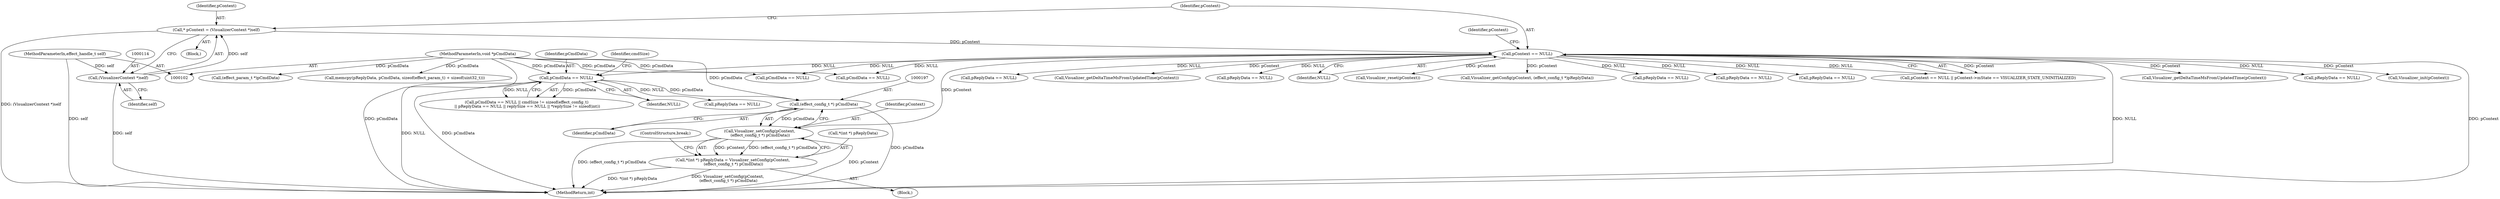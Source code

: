 digraph "0_Android_557bd7bfe6c4895faee09e46fc9b5304a956c8b7@pointer" {
"1000196" [label="(Call,(effect_config_t *) pCmdData)"];
"1000164" [label="(Call,pCmdData == NULL)"];
"1000106" [label="(MethodParameterIn,void *pCmdData)"];
"1000119" [label="(Call,pContext == NULL)"];
"1000111" [label="(Call,* pContext = (VisualizerContext *)self)"];
"1000113" [label="(Call,(VisualizerContext *)self)"];
"1000103" [label="(MethodParameterIn,effect_handle_t self)"];
"1000194" [label="(Call,Visualizer_setConfig(pContext,\n (effect_config_t *) pCmdData))"];
"1000189" [label="(Call,*(int *) pReplyData = Visualizer_setConfig(pContext,\n (effect_config_t *) pCmdData))"];
"1000226" [label="(Call,Visualizer_reset(pContext))"];
"1000494" [label="(Call,pCmdData == NULL)"];
"1000189" [label="(Call,*(int *) pReplyData = Visualizer_setConfig(pContext,\n (effect_config_t *) pCmdData))"];
"1000109" [label="(Block,)"];
"1000111" [label="(Call,* pContext = (VisualizerContext *)self)"];
"1000219" [label="(Call,Visualizer_getConfig(pContext, (effect_config_t *)pReplyData))"];
"1000106" [label="(MethodParameterIn,void *pCmdData)"];
"1000199" [label="(ControlStructure,break;)"];
"1000163" [label="(Call,pCmdData == NULL || cmdSize != sizeof(effect_config_t)\n || pReplyData == NULL || replySize == NULL || *replySize != sizeof(int))"];
"1000232" [label="(Call,pReplyData == NULL)"];
"1000120" [label="(Identifier,pContext)"];
"1000115" [label="(Identifier,self)"];
"1000194" [label="(Call,Visualizer_setConfig(pContext,\n (effect_config_t *) pCmdData))"];
"1000196" [label="(Call,(effect_config_t *) pCmdData)"];
"1000166" [label="(Identifier,NULL)"];
"1000275" [label="(Call,pReplyData == NULL)"];
"1000649" [label="(Call,pReplyData == NULL)"];
"1000119" [label="(Call,pContext == NULL)"];
"1000124" [label="(Identifier,pContext)"];
"1000133" [label="(Block,)"];
"1000118" [label="(Call,pContext == NULL || pContext->mState == VISUALIZER_STATE_UNINITIALIZED)"];
"1000113" [label="(Call,(VisualizerContext *)self)"];
"1000319" [label="(Call,pCmdData == NULL)"];
"1000173" [label="(Call,pReplyData == NULL)"];
"1000865" [label="(Call,Visualizer_getDeltaTimeMsFromUpdatedTime(pContext))"];
"1000190" [label="(Call,*(int *) pReplyData)"];
"1000536" [label="(Call,(effect_param_t *)pCmdData)"];
"1000137" [label="(Call,pReplyData == NULL)"];
"1000112" [label="(Identifier,pContext)"];
"1000165" [label="(Identifier,pCmdData)"];
"1001060" [label="(MethodReturn,int)"];
"1000198" [label="(Identifier,pCmdData)"];
"1000158" [label="(Call,Visualizer_init(pContext))"];
"1000195" [label="(Identifier,pContext)"];
"1000203" [label="(Call,pReplyData == NULL)"];
"1000674" [label="(Call,Visualizer_getDeltaTimeMsFromUpdatedTime(pContext))"];
"1000357" [label="(Call,memcpy(pReplyData, pCmdData, sizeof(effect_param_t) + sizeof(uint32_t)))"];
"1000169" [label="(Identifier,cmdSize)"];
"1000164" [label="(Call,pCmdData == NULL)"];
"1000103" [label="(MethodParameterIn,effect_handle_t self)"];
"1000820" [label="(Call,pReplyData == NULL)"];
"1000121" [label="(Identifier,NULL)"];
"1000196" -> "1000194"  [label="AST: "];
"1000196" -> "1000198"  [label="CFG: "];
"1000197" -> "1000196"  [label="AST: "];
"1000198" -> "1000196"  [label="AST: "];
"1000194" -> "1000196"  [label="CFG: "];
"1000196" -> "1001060"  [label="DDG: pCmdData"];
"1000196" -> "1000194"  [label="DDG: pCmdData"];
"1000164" -> "1000196"  [label="DDG: pCmdData"];
"1000106" -> "1000196"  [label="DDG: pCmdData"];
"1000164" -> "1000163"  [label="AST: "];
"1000164" -> "1000166"  [label="CFG: "];
"1000165" -> "1000164"  [label="AST: "];
"1000166" -> "1000164"  [label="AST: "];
"1000169" -> "1000164"  [label="CFG: "];
"1000163" -> "1000164"  [label="CFG: "];
"1000164" -> "1001060"  [label="DDG: NULL"];
"1000164" -> "1001060"  [label="DDG: pCmdData"];
"1000164" -> "1000163"  [label="DDG: pCmdData"];
"1000164" -> "1000163"  [label="DDG: NULL"];
"1000106" -> "1000164"  [label="DDG: pCmdData"];
"1000119" -> "1000164"  [label="DDG: NULL"];
"1000164" -> "1000173"  [label="DDG: NULL"];
"1000106" -> "1000102"  [label="AST: "];
"1000106" -> "1001060"  [label="DDG: pCmdData"];
"1000106" -> "1000319"  [label="DDG: pCmdData"];
"1000106" -> "1000357"  [label="DDG: pCmdData"];
"1000106" -> "1000494"  [label="DDG: pCmdData"];
"1000106" -> "1000536"  [label="DDG: pCmdData"];
"1000119" -> "1000118"  [label="AST: "];
"1000119" -> "1000121"  [label="CFG: "];
"1000120" -> "1000119"  [label="AST: "];
"1000121" -> "1000119"  [label="AST: "];
"1000124" -> "1000119"  [label="CFG: "];
"1000118" -> "1000119"  [label="CFG: "];
"1000119" -> "1001060"  [label="DDG: NULL"];
"1000119" -> "1001060"  [label="DDG: pContext"];
"1000119" -> "1000118"  [label="DDG: pContext"];
"1000119" -> "1000118"  [label="DDG: NULL"];
"1000111" -> "1000119"  [label="DDG: pContext"];
"1000119" -> "1000137"  [label="DDG: NULL"];
"1000119" -> "1000158"  [label="DDG: pContext"];
"1000119" -> "1000194"  [label="DDG: pContext"];
"1000119" -> "1000203"  [label="DDG: NULL"];
"1000119" -> "1000219"  [label="DDG: pContext"];
"1000119" -> "1000226"  [label="DDG: pContext"];
"1000119" -> "1000232"  [label="DDG: NULL"];
"1000119" -> "1000275"  [label="DDG: NULL"];
"1000119" -> "1000319"  [label="DDG: NULL"];
"1000119" -> "1000494"  [label="DDG: NULL"];
"1000119" -> "1000649"  [label="DDG: NULL"];
"1000119" -> "1000674"  [label="DDG: pContext"];
"1000119" -> "1000820"  [label="DDG: NULL"];
"1000119" -> "1000865"  [label="DDG: pContext"];
"1000111" -> "1000109"  [label="AST: "];
"1000111" -> "1000113"  [label="CFG: "];
"1000112" -> "1000111"  [label="AST: "];
"1000113" -> "1000111"  [label="AST: "];
"1000120" -> "1000111"  [label="CFG: "];
"1000111" -> "1001060"  [label="DDG: (VisualizerContext *)self"];
"1000113" -> "1000111"  [label="DDG: self"];
"1000113" -> "1000115"  [label="CFG: "];
"1000114" -> "1000113"  [label="AST: "];
"1000115" -> "1000113"  [label="AST: "];
"1000113" -> "1001060"  [label="DDG: self"];
"1000103" -> "1000113"  [label="DDG: self"];
"1000103" -> "1000102"  [label="AST: "];
"1000103" -> "1001060"  [label="DDG: self"];
"1000194" -> "1000189"  [label="AST: "];
"1000195" -> "1000194"  [label="AST: "];
"1000189" -> "1000194"  [label="CFG: "];
"1000194" -> "1001060"  [label="DDG: pContext"];
"1000194" -> "1001060"  [label="DDG: (effect_config_t *) pCmdData"];
"1000194" -> "1000189"  [label="DDG: pContext"];
"1000194" -> "1000189"  [label="DDG: (effect_config_t *) pCmdData"];
"1000189" -> "1000133"  [label="AST: "];
"1000190" -> "1000189"  [label="AST: "];
"1000199" -> "1000189"  [label="CFG: "];
"1000189" -> "1001060"  [label="DDG: Visualizer_setConfig(pContext,\n (effect_config_t *) pCmdData)"];
"1000189" -> "1001060"  [label="DDG: *(int *) pReplyData"];
}
